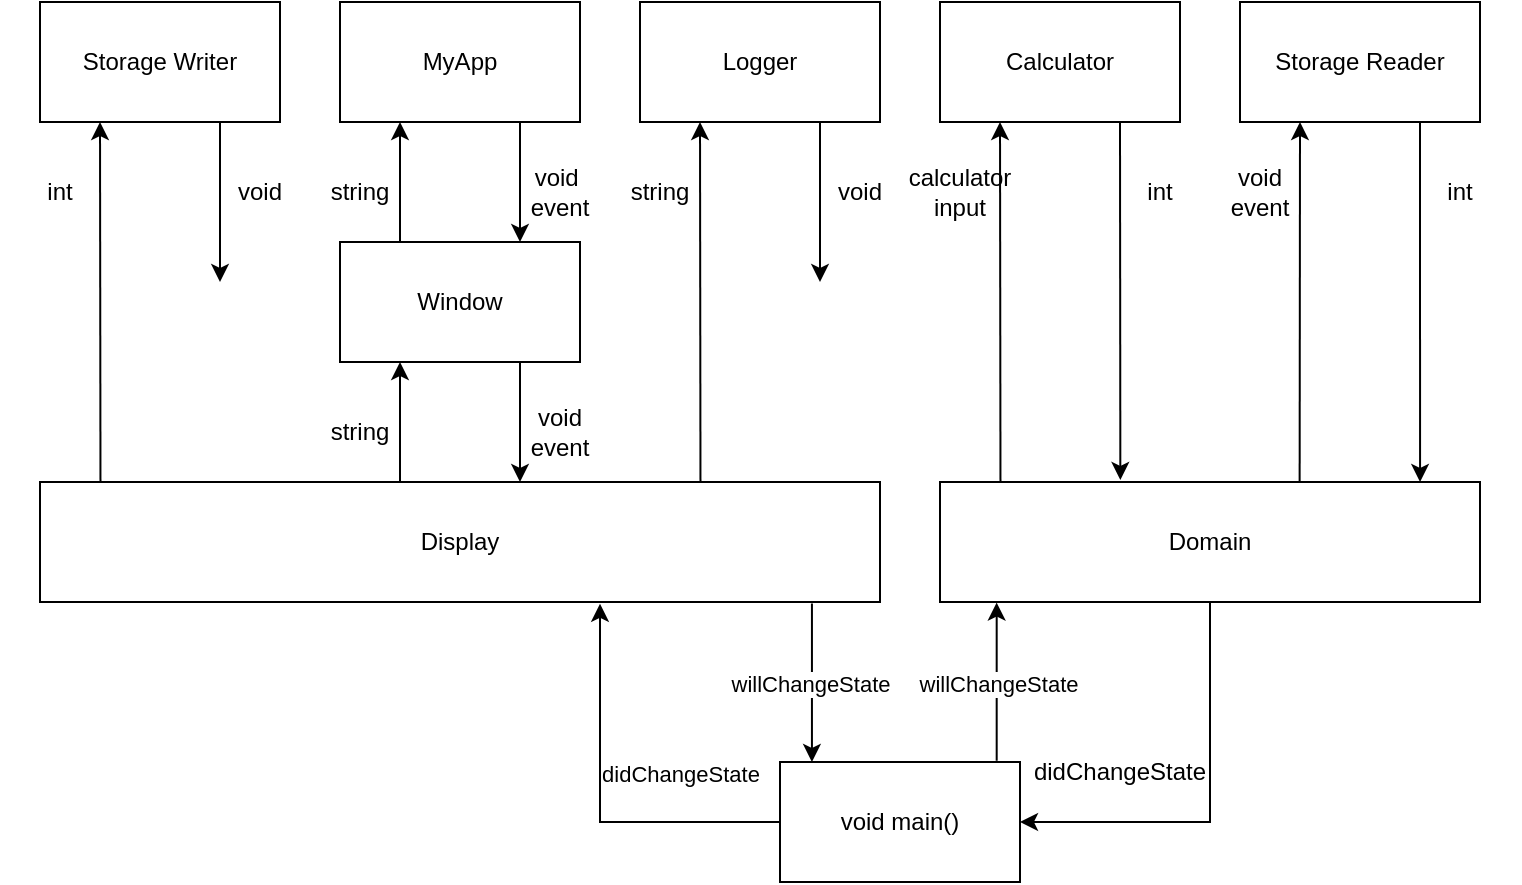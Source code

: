 <mxfile version="18.2.1" type="github">
  <diagram id="EVje6Y2Se25RqDx0-iHz" name="Page-1">
    <mxGraphModel dx="1613" dy="419" grid="1" gridSize="10" guides="1" tooltips="1" connect="1" arrows="1" fold="1" page="1" pageScale="1" pageWidth="827" pageHeight="1169" math="0" shadow="0">
      <root>
        <mxCell id="0" />
        <mxCell id="1" parent="0" />
        <mxCell id="hWQ3sAZtOVnzNfnGoFL--1" value="MyApp" style="rounded=0;whiteSpace=wrap;html=1;" parent="1" vertex="1">
          <mxGeometry x="140" y="80" width="120" height="60" as="geometry" />
        </mxCell>
        <mxCell id="hWQ3sAZtOVnzNfnGoFL--3" value="Logger" style="rounded=0;whiteSpace=wrap;html=1;" parent="1" vertex="1">
          <mxGeometry x="290" y="80" width="120" height="60" as="geometry" />
        </mxCell>
        <mxCell id="hWQ3sAZtOVnzNfnGoFL--4" value="Calculator" style="rounded=0;whiteSpace=wrap;html=1;" parent="1" vertex="1">
          <mxGeometry x="440" y="80" width="120" height="60" as="geometry" />
        </mxCell>
        <mxCell id="hWQ3sAZtOVnzNfnGoFL--5" value="Storage Reader" style="rounded=0;whiteSpace=wrap;html=1;" parent="1" vertex="1">
          <mxGeometry x="590" y="80" width="120" height="60" as="geometry" />
        </mxCell>
        <mxCell id="hWQ3sAZtOVnzNfnGoFL--9" value="" style="endArrow=classic;html=1;rounded=0;entryX=0.25;entryY=1;entryDx=0;entryDy=0;" parent="1" target="hWQ3sAZtOVnzNfnGoFL--1" edge="1">
          <mxGeometry width="50" height="50" relative="1" as="geometry">
            <mxPoint x="170" y="200" as="sourcePoint" />
            <mxPoint x="430" y="170" as="targetPoint" />
          </mxGeometry>
        </mxCell>
        <mxCell id="hWQ3sAZtOVnzNfnGoFL--10" value="" style="endArrow=classic;html=1;rounded=0;exitX=0.75;exitY=1;exitDx=0;exitDy=0;" parent="1" source="hWQ3sAZtOVnzNfnGoFL--1" edge="1">
          <mxGeometry width="50" height="50" relative="1" as="geometry">
            <mxPoint x="380" y="220" as="sourcePoint" />
            <mxPoint x="230" y="200" as="targetPoint" />
          </mxGeometry>
        </mxCell>
        <mxCell id="hWQ3sAZtOVnzNfnGoFL--11" value="void&amp;nbsp;&lt;br&gt;event" style="text;html=1;strokeColor=none;fillColor=none;align=center;verticalAlign=middle;whiteSpace=wrap;rounded=0;" parent="1" vertex="1">
          <mxGeometry x="220" y="160" width="60" height="30" as="geometry" />
        </mxCell>
        <mxCell id="hWQ3sAZtOVnzNfnGoFL--12" value="string" style="text;html=1;strokeColor=none;fillColor=none;align=center;verticalAlign=middle;whiteSpace=wrap;rounded=0;" parent="1" vertex="1">
          <mxGeometry x="120" y="160" width="60" height="30" as="geometry" />
        </mxCell>
        <mxCell id="hWQ3sAZtOVnzNfnGoFL--15" value="" style="endArrow=classic;html=1;rounded=0;entryX=0.25;entryY=1;entryDx=0;entryDy=0;exitX=0.112;exitY=-0.007;exitDx=0;exitDy=0;exitPerimeter=0;" parent="1" source="JOel1leszh0vgZXZIbCl-11" target="hWQ3sAZtOVnzNfnGoFL--4" edge="1">
          <mxGeometry width="50" height="50" relative="1" as="geometry">
            <mxPoint x="470" y="200" as="sourcePoint" />
            <mxPoint x="430" y="170" as="targetPoint" />
          </mxGeometry>
        </mxCell>
        <mxCell id="hWQ3sAZtOVnzNfnGoFL--17" value="" style="endArrow=classic;html=1;rounded=0;entryX=0.25;entryY=1;entryDx=0;entryDy=0;exitX=0.666;exitY=0.02;exitDx=0;exitDy=0;exitPerimeter=0;" parent="1" source="JOel1leszh0vgZXZIbCl-11" target="hWQ3sAZtOVnzNfnGoFL--5" edge="1">
          <mxGeometry width="50" height="50" relative="1" as="geometry">
            <mxPoint x="620" y="200" as="sourcePoint" />
            <mxPoint x="430" y="170" as="targetPoint" />
          </mxGeometry>
        </mxCell>
        <mxCell id="hWQ3sAZtOVnzNfnGoFL--19" value="" style="endArrow=classic;html=1;rounded=0;exitX=0.75;exitY=1;exitDx=0;exitDy=0;entryX=0.889;entryY=0;entryDx=0;entryDy=0;entryPerimeter=0;" parent="1" source="hWQ3sAZtOVnzNfnGoFL--5" target="JOel1leszh0vgZXZIbCl-11" edge="1">
          <mxGeometry width="50" height="50" relative="1" as="geometry">
            <mxPoint x="380" y="220" as="sourcePoint" />
            <mxPoint x="680" y="200" as="targetPoint" />
          </mxGeometry>
        </mxCell>
        <mxCell id="hWQ3sAZtOVnzNfnGoFL--21" value="calculator&lt;br&gt;input" style="text;html=1;strokeColor=none;fillColor=none;align=center;verticalAlign=middle;whiteSpace=wrap;rounded=0;" parent="1" vertex="1">
          <mxGeometry x="420" y="160" width="60" height="30" as="geometry" />
        </mxCell>
        <mxCell id="hWQ3sAZtOVnzNfnGoFL--24" value="" style="endArrow=classic;html=1;rounded=0;exitX=0.75;exitY=1;exitDx=0;exitDy=0;entryX=0.334;entryY=-0.017;entryDx=0;entryDy=0;entryPerimeter=0;" parent="1" source="hWQ3sAZtOVnzNfnGoFL--4" target="JOel1leszh0vgZXZIbCl-11" edge="1">
          <mxGeometry width="50" height="50" relative="1" as="geometry">
            <mxPoint x="530" y="220" as="sourcePoint" />
            <mxPoint x="530" y="200" as="targetPoint" />
          </mxGeometry>
        </mxCell>
        <mxCell id="hWQ3sAZtOVnzNfnGoFL--25" value="int" style="text;html=1;strokeColor=none;fillColor=none;align=center;verticalAlign=middle;whiteSpace=wrap;rounded=0;" parent="1" vertex="1">
          <mxGeometry x="520" y="160" width="60" height="30" as="geometry" />
        </mxCell>
        <mxCell id="hWQ3sAZtOVnzNfnGoFL--26" value="void&lt;br&gt;event" style="text;html=1;strokeColor=none;fillColor=none;align=center;verticalAlign=middle;whiteSpace=wrap;rounded=0;" parent="1" vertex="1">
          <mxGeometry x="570" y="160" width="60" height="30" as="geometry" />
        </mxCell>
        <mxCell id="hWQ3sAZtOVnzNfnGoFL--27" value="int" style="text;html=1;strokeColor=none;fillColor=none;align=center;verticalAlign=middle;whiteSpace=wrap;rounded=0;" parent="1" vertex="1">
          <mxGeometry x="670" y="160" width="60" height="30" as="geometry" />
        </mxCell>
        <mxCell id="hWQ3sAZtOVnzNfnGoFL--28" value="Storage Writer" style="rounded=0;whiteSpace=wrap;html=1;" parent="1" vertex="1">
          <mxGeometry x="-10" y="80" width="120" height="60" as="geometry" />
        </mxCell>
        <mxCell id="JOel1leszh0vgZXZIbCl-1" value="Window" style="rounded=0;whiteSpace=wrap;html=1;" parent="1" vertex="1">
          <mxGeometry x="140" y="200" width="120" height="60" as="geometry" />
        </mxCell>
        <mxCell id="JOel1leszh0vgZXZIbCl-2" value="" style="endArrow=classic;html=1;rounded=0;entryX=0.25;entryY=1;entryDx=0;entryDy=0;" parent="1" edge="1">
          <mxGeometry width="50" height="50" relative="1" as="geometry">
            <mxPoint x="170" y="320" as="sourcePoint" />
            <mxPoint x="170" y="260" as="targetPoint" />
          </mxGeometry>
        </mxCell>
        <mxCell id="JOel1leszh0vgZXZIbCl-3" value="" style="endArrow=classic;html=1;rounded=0;exitX=0.75;exitY=1;exitDx=0;exitDy=0;" parent="1" edge="1">
          <mxGeometry width="50" height="50" relative="1" as="geometry">
            <mxPoint x="230" y="260" as="sourcePoint" />
            <mxPoint x="230" y="320" as="targetPoint" />
          </mxGeometry>
        </mxCell>
        <mxCell id="JOel1leszh0vgZXZIbCl-4" value="void&lt;br&gt;event" style="text;html=1;strokeColor=none;fillColor=none;align=center;verticalAlign=middle;whiteSpace=wrap;rounded=0;" parent="1" vertex="1">
          <mxGeometry x="220" y="280" width="60" height="30" as="geometry" />
        </mxCell>
        <mxCell id="JOel1leszh0vgZXZIbCl-5" value="string" style="text;html=1;strokeColor=none;fillColor=none;align=center;verticalAlign=middle;whiteSpace=wrap;rounded=0;" parent="1" vertex="1">
          <mxGeometry x="120" y="280" width="60" height="30" as="geometry" />
        </mxCell>
        <mxCell id="JOel1leszh0vgZXZIbCl-9" value="Display" style="rounded=0;whiteSpace=wrap;html=1;" parent="1" vertex="1">
          <mxGeometry x="-10" y="320" width="420" height="60" as="geometry" />
        </mxCell>
        <mxCell id="JOel1leszh0vgZXZIbCl-10" value="void main()" style="rounded=0;whiteSpace=wrap;html=1;" parent="1" vertex="1">
          <mxGeometry x="360" y="460" width="120" height="60" as="geometry" />
        </mxCell>
        <mxCell id="f1g9J7asIP4ZaoPyHhfj-3" style="edgeStyle=orthogonalEdgeStyle;rounded=0;orthogonalLoop=1;jettySize=auto;html=1;exitX=0.5;exitY=1;exitDx=0;exitDy=0;entryX=1;entryY=0.5;entryDx=0;entryDy=0;" parent="1" source="JOel1leszh0vgZXZIbCl-11" target="JOel1leszh0vgZXZIbCl-10" edge="1">
          <mxGeometry relative="1" as="geometry" />
        </mxCell>
        <mxCell id="JOel1leszh0vgZXZIbCl-11" value="Domain" style="rounded=0;whiteSpace=wrap;html=1;" parent="1" vertex="1">
          <mxGeometry x="440" y="320" width="270" height="60" as="geometry" />
        </mxCell>
        <mxCell id="JOel1leszh0vgZXZIbCl-12" value="" style="endArrow=classic;html=1;rounded=0;exitX=0.919;exitY=1.013;exitDx=0;exitDy=0;exitPerimeter=0;entryX=0.133;entryY=0;entryDx=0;entryDy=0;entryPerimeter=0;" parent="1" source="JOel1leszh0vgZXZIbCl-9" target="JOel1leszh0vgZXZIbCl-10" edge="1">
          <mxGeometry width="50" height="50" relative="1" as="geometry">
            <mxPoint x="360" y="360" as="sourcePoint" />
            <mxPoint x="600" y="420" as="targetPoint" />
          </mxGeometry>
        </mxCell>
        <mxCell id="JOel1leszh0vgZXZIbCl-13" value="willChangeState" style="edgeLabel;html=1;align=center;verticalAlign=middle;resizable=0;points=[];" parent="JOel1leszh0vgZXZIbCl-12" vertex="1" connectable="0">
          <mxGeometry x="0.014" y="-1" relative="1" as="geometry">
            <mxPoint as="offset" />
          </mxGeometry>
        </mxCell>
        <mxCell id="JOel1leszh0vgZXZIbCl-14" value="" style="endArrow=classic;html=1;rounded=0;entryX=0.105;entryY=1.005;entryDx=0;entryDy=0;entryPerimeter=0;exitX=0.903;exitY=-0.01;exitDx=0;exitDy=0;exitPerimeter=0;" parent="1" source="JOel1leszh0vgZXZIbCl-10" target="JOel1leszh0vgZXZIbCl-11" edge="1">
          <mxGeometry width="50" height="50" relative="1" as="geometry">
            <mxPoint x="380" y="400" as="sourcePoint" />
            <mxPoint x="430" y="350" as="targetPoint" />
          </mxGeometry>
        </mxCell>
        <mxCell id="JOel1leszh0vgZXZIbCl-15" value="willChangeState" style="edgeLabel;html=1;align=center;verticalAlign=middle;resizable=0;points=[];" parent="JOel1leszh0vgZXZIbCl-14" vertex="1" connectable="0">
          <mxGeometry x="0.051" relative="1" as="geometry">
            <mxPoint y="3" as="offset" />
          </mxGeometry>
        </mxCell>
        <mxCell id="f1g9J7asIP4ZaoPyHhfj-1" value="" style="endArrow=classic;html=1;rounded=0;entryX=0.105;entryY=1.005;entryDx=0;entryDy=0;entryPerimeter=0;exitX=0;exitY=0.5;exitDx=0;exitDy=0;" parent="1" source="JOel1leszh0vgZXZIbCl-10" edge="1">
          <mxGeometry width="50" height="50" relative="1" as="geometry">
            <mxPoint x="270" y="480" as="sourcePoint" />
            <mxPoint x="270.0" y="380.9" as="targetPoint" />
            <Array as="points">
              <mxPoint x="270" y="490" />
            </Array>
          </mxGeometry>
        </mxCell>
        <mxCell id="f1g9J7asIP4ZaoPyHhfj-2" value="didChangeState" style="edgeLabel;html=1;align=center;verticalAlign=middle;resizable=0;points=[];labelBackgroundColor=none;" parent="f1g9J7asIP4ZaoPyHhfj-1" vertex="1" connectable="0">
          <mxGeometry x="0.051" relative="1" as="geometry">
            <mxPoint x="40" y="-10" as="offset" />
          </mxGeometry>
        </mxCell>
        <mxCell id="f1g9J7asIP4ZaoPyHhfj-6" value="didChangeState" style="text;html=1;strokeColor=none;fillColor=none;align=center;verticalAlign=middle;whiteSpace=wrap;rounded=0;" parent="1" vertex="1">
          <mxGeometry x="500" y="450" width="60" height="30" as="geometry" />
        </mxCell>
        <mxCell id="So0XbzyvDA3_lju7J6J--1" value="" style="endArrow=classic;html=1;rounded=0;entryX=0.25;entryY=1;entryDx=0;entryDy=0;exitX=0.112;exitY=-0.007;exitDx=0;exitDy=0;exitPerimeter=0;" parent="1" edge="1">
          <mxGeometry width="50" height="50" relative="1" as="geometry">
            <mxPoint x="20.24" y="319.58" as="sourcePoint" />
            <mxPoint x="20" y="140" as="targetPoint" />
          </mxGeometry>
        </mxCell>
        <mxCell id="So0XbzyvDA3_lju7J6J--2" value="int" style="text;html=1;strokeColor=none;fillColor=none;align=center;verticalAlign=middle;whiteSpace=wrap;rounded=0;" parent="1" vertex="1">
          <mxGeometry x="-30" y="160" width="60" height="30" as="geometry" />
        </mxCell>
        <mxCell id="So0XbzyvDA3_lju7J6J--3" value="" style="endArrow=classic;html=1;rounded=0;exitX=0.75;exitY=1;exitDx=0;exitDy=0;" parent="1" edge="1">
          <mxGeometry width="50" height="50" relative="1" as="geometry">
            <mxPoint x="80" y="140" as="sourcePoint" />
            <mxPoint x="80" y="220" as="targetPoint" />
          </mxGeometry>
        </mxCell>
        <mxCell id="So0XbzyvDA3_lju7J6J--4" value="void" style="text;html=1;strokeColor=none;fillColor=none;align=center;verticalAlign=middle;whiteSpace=wrap;rounded=0;" parent="1" vertex="1">
          <mxGeometry x="70" y="160" width="60" height="30" as="geometry" />
        </mxCell>
        <mxCell id="So0XbzyvDA3_lju7J6J--5" value="" style="endArrow=classic;html=1;rounded=0;entryX=0.25;entryY=1;entryDx=0;entryDy=0;exitX=0.112;exitY=-0.007;exitDx=0;exitDy=0;exitPerimeter=0;" parent="1" edge="1">
          <mxGeometry width="50" height="50" relative="1" as="geometry">
            <mxPoint x="320.24" y="319.58" as="sourcePoint" />
            <mxPoint x="320" y="140" as="targetPoint" />
          </mxGeometry>
        </mxCell>
        <mxCell id="So0XbzyvDA3_lju7J6J--6" value="string" style="text;html=1;strokeColor=none;fillColor=none;align=center;verticalAlign=middle;whiteSpace=wrap;rounded=0;" parent="1" vertex="1">
          <mxGeometry x="270" y="160" width="60" height="30" as="geometry" />
        </mxCell>
        <mxCell id="So0XbzyvDA3_lju7J6J--7" value="" style="endArrow=classic;html=1;rounded=0;exitX=0.75;exitY=1;exitDx=0;exitDy=0;" parent="1" edge="1">
          <mxGeometry width="50" height="50" relative="1" as="geometry">
            <mxPoint x="380" y="140" as="sourcePoint" />
            <mxPoint x="380" y="220" as="targetPoint" />
          </mxGeometry>
        </mxCell>
        <mxCell id="So0XbzyvDA3_lju7J6J--8" value="void" style="text;html=1;strokeColor=none;fillColor=none;align=center;verticalAlign=middle;whiteSpace=wrap;rounded=0;" parent="1" vertex="1">
          <mxGeometry x="370" y="160" width="60" height="30" as="geometry" />
        </mxCell>
      </root>
    </mxGraphModel>
  </diagram>
</mxfile>

